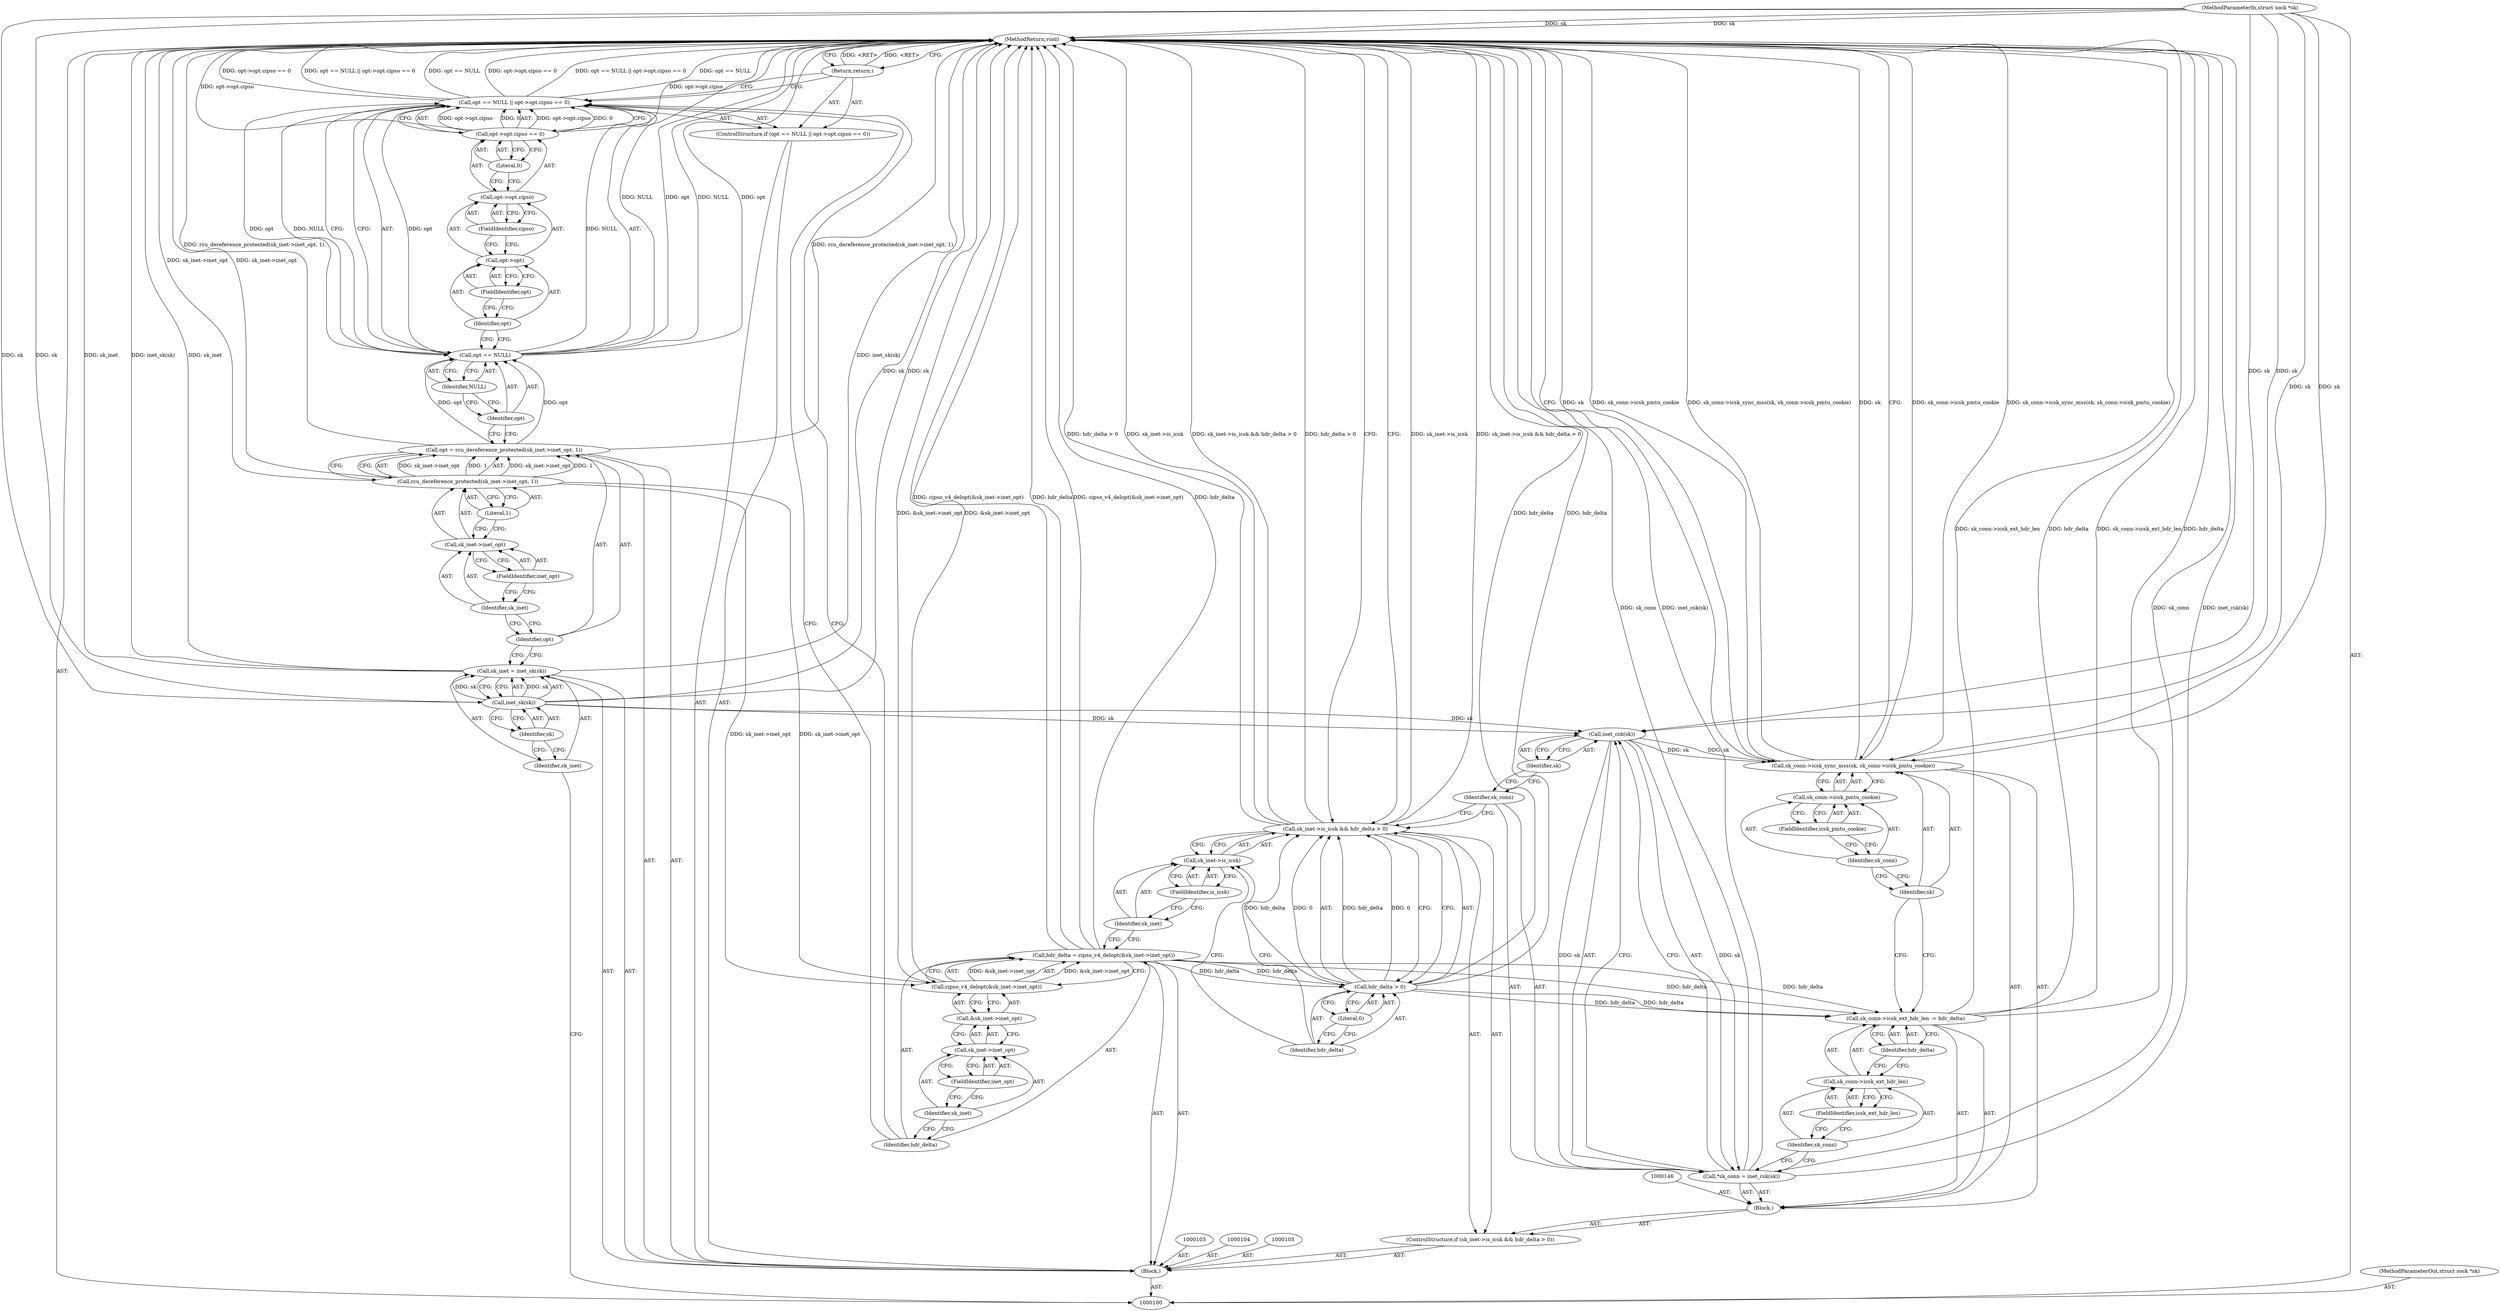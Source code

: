 digraph "0_linux_f6d8bd051c391c1c0458a30b2a7abcd939329259_8" {
"1000161" [label="(MethodReturn,void)"];
"1000101" [label="(MethodParameterIn,struct sock *sk)"];
"1000236" [label="(MethodParameterOut,struct sock *sk)"];
"1000129" [label="(Return,return;)"];
"1000130" [label="(Call,hdr_delta = cipso_v4_delopt(&sk_inet->inet_opt))"];
"1000131" [label="(Identifier,hdr_delta)"];
"1000132" [label="(Call,cipso_v4_delopt(&sk_inet->inet_opt))"];
"1000133" [label="(Call,&sk_inet->inet_opt)"];
"1000134" [label="(Call,sk_inet->inet_opt)"];
"1000135" [label="(Identifier,sk_inet)"];
"1000136" [label="(FieldIdentifier,inet_opt)"];
"1000141" [label="(FieldIdentifier,is_icsk)"];
"1000137" [label="(ControlStructure,if (sk_inet->is_icsk && hdr_delta > 0))"];
"1000142" [label="(Call,hdr_delta > 0)"];
"1000143" [label="(Identifier,hdr_delta)"];
"1000144" [label="(Literal,0)"];
"1000138" [label="(Call,sk_inet->is_icsk && hdr_delta > 0)"];
"1000139" [label="(Call,sk_inet->is_icsk)"];
"1000140" [label="(Identifier,sk_inet)"];
"1000145" [label="(Block,)"];
"1000147" [label="(Call,*sk_conn = inet_csk(sk))"];
"1000148" [label="(Identifier,sk_conn)"];
"1000149" [label="(Call,inet_csk(sk))"];
"1000150" [label="(Identifier,sk)"];
"1000154" [label="(FieldIdentifier,icsk_ext_hdr_len)"];
"1000151" [label="(Call,sk_conn->icsk_ext_hdr_len -= hdr_delta)"];
"1000152" [label="(Call,sk_conn->icsk_ext_hdr_len)"];
"1000153" [label="(Identifier,sk_conn)"];
"1000155" [label="(Identifier,hdr_delta)"];
"1000156" [label="(Call,sk_conn->icsk_sync_mss(sk, sk_conn->icsk_pmtu_cookie))"];
"1000157" [label="(Identifier,sk)"];
"1000158" [label="(Call,sk_conn->icsk_pmtu_cookie)"];
"1000159" [label="(Identifier,sk_conn)"];
"1000160" [label="(FieldIdentifier,icsk_pmtu_cookie)"];
"1000102" [label="(Block,)"];
"1000108" [label="(Call,inet_sk(sk))"];
"1000106" [label="(Call,sk_inet = inet_sk(sk))"];
"1000107" [label="(Identifier,sk_inet)"];
"1000109" [label="(Identifier,sk)"];
"1000110" [label="(Call,opt = rcu_dereference_protected(sk_inet->inet_opt, 1))"];
"1000111" [label="(Identifier,opt)"];
"1000113" [label="(Call,sk_inet->inet_opt)"];
"1000114" [label="(Identifier,sk_inet)"];
"1000115" [label="(FieldIdentifier,inet_opt)"];
"1000116" [label="(Literal,1)"];
"1000112" [label="(Call,rcu_dereference_protected(sk_inet->inet_opt, 1))"];
"1000117" [label="(ControlStructure,if (opt == NULL || opt->opt.cipso == 0))"];
"1000121" [label="(Identifier,NULL)"];
"1000122" [label="(Call,opt->opt.cipso == 0)"];
"1000123" [label="(Call,opt->opt.cipso)"];
"1000124" [label="(Call,opt->opt)"];
"1000125" [label="(Identifier,opt)"];
"1000126" [label="(FieldIdentifier,opt)"];
"1000127" [label="(FieldIdentifier,cipso)"];
"1000128" [label="(Literal,0)"];
"1000118" [label="(Call,opt == NULL || opt->opt.cipso == 0)"];
"1000119" [label="(Call,opt == NULL)"];
"1000120" [label="(Identifier,opt)"];
"1000161" -> "1000100"  [label="AST: "];
"1000161" -> "1000129"  [label="CFG: "];
"1000161" -> "1000156"  [label="CFG: "];
"1000161" -> "1000138"  [label="CFG: "];
"1000138" -> "1000161"  [label="DDG: hdr_delta > 0"];
"1000138" -> "1000161"  [label="DDG: sk_inet->is_icsk"];
"1000138" -> "1000161"  [label="DDG: sk_inet->is_icsk && hdr_delta > 0"];
"1000106" -> "1000161"  [label="DDG: inet_sk(sk)"];
"1000106" -> "1000161"  [label="DDG: sk_inet"];
"1000156" -> "1000161"  [label="DDG: sk"];
"1000156" -> "1000161"  [label="DDG: sk_conn->icsk_pmtu_cookie"];
"1000156" -> "1000161"  [label="DDG: sk_conn->icsk_sync_mss(sk, sk_conn->icsk_pmtu_cookie)"];
"1000151" -> "1000161"  [label="DDG: sk_conn->icsk_ext_hdr_len"];
"1000151" -> "1000161"  [label="DDG: hdr_delta"];
"1000119" -> "1000161"  [label="DDG: NULL"];
"1000119" -> "1000161"  [label="DDG: opt"];
"1000118" -> "1000161"  [label="DDG: opt == NULL || opt->opt.cipso == 0"];
"1000118" -> "1000161"  [label="DDG: opt == NULL"];
"1000118" -> "1000161"  [label="DDG: opt->opt.cipso == 0"];
"1000130" -> "1000161"  [label="DDG: hdr_delta"];
"1000130" -> "1000161"  [label="DDG: cipso_v4_delopt(&sk_inet->inet_opt)"];
"1000122" -> "1000161"  [label="DDG: opt->opt.cipso"];
"1000147" -> "1000161"  [label="DDG: inet_csk(sk)"];
"1000147" -> "1000161"  [label="DDG: sk_conn"];
"1000132" -> "1000161"  [label="DDG: &sk_inet->inet_opt"];
"1000110" -> "1000161"  [label="DDG: rcu_dereference_protected(sk_inet->inet_opt, 1)"];
"1000112" -> "1000161"  [label="DDG: sk_inet->inet_opt"];
"1000101" -> "1000161"  [label="DDG: sk"];
"1000142" -> "1000161"  [label="DDG: hdr_delta"];
"1000108" -> "1000161"  [label="DDG: sk"];
"1000129" -> "1000161"  [label="DDG: <RET>"];
"1000101" -> "1000100"  [label="AST: "];
"1000101" -> "1000161"  [label="DDG: sk"];
"1000101" -> "1000108"  [label="DDG: sk"];
"1000101" -> "1000149"  [label="DDG: sk"];
"1000101" -> "1000156"  [label="DDG: sk"];
"1000236" -> "1000100"  [label="AST: "];
"1000129" -> "1000117"  [label="AST: "];
"1000129" -> "1000118"  [label="CFG: "];
"1000161" -> "1000129"  [label="CFG: "];
"1000129" -> "1000161"  [label="DDG: <RET>"];
"1000130" -> "1000102"  [label="AST: "];
"1000130" -> "1000132"  [label="CFG: "];
"1000131" -> "1000130"  [label="AST: "];
"1000132" -> "1000130"  [label="AST: "];
"1000140" -> "1000130"  [label="CFG: "];
"1000130" -> "1000161"  [label="DDG: hdr_delta"];
"1000130" -> "1000161"  [label="DDG: cipso_v4_delopt(&sk_inet->inet_opt)"];
"1000132" -> "1000130"  [label="DDG: &sk_inet->inet_opt"];
"1000130" -> "1000142"  [label="DDG: hdr_delta"];
"1000130" -> "1000151"  [label="DDG: hdr_delta"];
"1000131" -> "1000130"  [label="AST: "];
"1000131" -> "1000118"  [label="CFG: "];
"1000135" -> "1000131"  [label="CFG: "];
"1000132" -> "1000130"  [label="AST: "];
"1000132" -> "1000133"  [label="CFG: "];
"1000133" -> "1000132"  [label="AST: "];
"1000130" -> "1000132"  [label="CFG: "];
"1000132" -> "1000161"  [label="DDG: &sk_inet->inet_opt"];
"1000132" -> "1000130"  [label="DDG: &sk_inet->inet_opt"];
"1000112" -> "1000132"  [label="DDG: sk_inet->inet_opt"];
"1000133" -> "1000132"  [label="AST: "];
"1000133" -> "1000134"  [label="CFG: "];
"1000134" -> "1000133"  [label="AST: "];
"1000132" -> "1000133"  [label="CFG: "];
"1000134" -> "1000133"  [label="AST: "];
"1000134" -> "1000136"  [label="CFG: "];
"1000135" -> "1000134"  [label="AST: "];
"1000136" -> "1000134"  [label="AST: "];
"1000133" -> "1000134"  [label="CFG: "];
"1000135" -> "1000134"  [label="AST: "];
"1000135" -> "1000131"  [label="CFG: "];
"1000136" -> "1000135"  [label="CFG: "];
"1000136" -> "1000134"  [label="AST: "];
"1000136" -> "1000135"  [label="CFG: "];
"1000134" -> "1000136"  [label="CFG: "];
"1000141" -> "1000139"  [label="AST: "];
"1000141" -> "1000140"  [label="CFG: "];
"1000139" -> "1000141"  [label="CFG: "];
"1000137" -> "1000102"  [label="AST: "];
"1000138" -> "1000137"  [label="AST: "];
"1000145" -> "1000137"  [label="AST: "];
"1000142" -> "1000138"  [label="AST: "];
"1000142" -> "1000144"  [label="CFG: "];
"1000143" -> "1000142"  [label="AST: "];
"1000144" -> "1000142"  [label="AST: "];
"1000138" -> "1000142"  [label="CFG: "];
"1000142" -> "1000161"  [label="DDG: hdr_delta"];
"1000142" -> "1000138"  [label="DDG: hdr_delta"];
"1000142" -> "1000138"  [label="DDG: 0"];
"1000130" -> "1000142"  [label="DDG: hdr_delta"];
"1000142" -> "1000151"  [label="DDG: hdr_delta"];
"1000143" -> "1000142"  [label="AST: "];
"1000143" -> "1000139"  [label="CFG: "];
"1000144" -> "1000143"  [label="CFG: "];
"1000144" -> "1000142"  [label="AST: "];
"1000144" -> "1000143"  [label="CFG: "];
"1000142" -> "1000144"  [label="CFG: "];
"1000138" -> "1000137"  [label="AST: "];
"1000138" -> "1000139"  [label="CFG: "];
"1000138" -> "1000142"  [label="CFG: "];
"1000139" -> "1000138"  [label="AST: "];
"1000142" -> "1000138"  [label="AST: "];
"1000148" -> "1000138"  [label="CFG: "];
"1000161" -> "1000138"  [label="CFG: "];
"1000138" -> "1000161"  [label="DDG: hdr_delta > 0"];
"1000138" -> "1000161"  [label="DDG: sk_inet->is_icsk"];
"1000138" -> "1000161"  [label="DDG: sk_inet->is_icsk && hdr_delta > 0"];
"1000142" -> "1000138"  [label="DDG: hdr_delta"];
"1000142" -> "1000138"  [label="DDG: 0"];
"1000139" -> "1000138"  [label="AST: "];
"1000139" -> "1000141"  [label="CFG: "];
"1000140" -> "1000139"  [label="AST: "];
"1000141" -> "1000139"  [label="AST: "];
"1000143" -> "1000139"  [label="CFG: "];
"1000138" -> "1000139"  [label="CFG: "];
"1000140" -> "1000139"  [label="AST: "];
"1000140" -> "1000130"  [label="CFG: "];
"1000141" -> "1000140"  [label="CFG: "];
"1000145" -> "1000137"  [label="AST: "];
"1000146" -> "1000145"  [label="AST: "];
"1000147" -> "1000145"  [label="AST: "];
"1000151" -> "1000145"  [label="AST: "];
"1000156" -> "1000145"  [label="AST: "];
"1000147" -> "1000145"  [label="AST: "];
"1000147" -> "1000149"  [label="CFG: "];
"1000148" -> "1000147"  [label="AST: "];
"1000149" -> "1000147"  [label="AST: "];
"1000153" -> "1000147"  [label="CFG: "];
"1000147" -> "1000161"  [label="DDG: inet_csk(sk)"];
"1000147" -> "1000161"  [label="DDG: sk_conn"];
"1000149" -> "1000147"  [label="DDG: sk"];
"1000148" -> "1000147"  [label="AST: "];
"1000148" -> "1000138"  [label="CFG: "];
"1000150" -> "1000148"  [label="CFG: "];
"1000149" -> "1000147"  [label="AST: "];
"1000149" -> "1000150"  [label="CFG: "];
"1000150" -> "1000149"  [label="AST: "];
"1000147" -> "1000149"  [label="CFG: "];
"1000149" -> "1000147"  [label="DDG: sk"];
"1000108" -> "1000149"  [label="DDG: sk"];
"1000101" -> "1000149"  [label="DDG: sk"];
"1000149" -> "1000156"  [label="DDG: sk"];
"1000150" -> "1000149"  [label="AST: "];
"1000150" -> "1000148"  [label="CFG: "];
"1000149" -> "1000150"  [label="CFG: "];
"1000154" -> "1000152"  [label="AST: "];
"1000154" -> "1000153"  [label="CFG: "];
"1000152" -> "1000154"  [label="CFG: "];
"1000151" -> "1000145"  [label="AST: "];
"1000151" -> "1000155"  [label="CFG: "];
"1000152" -> "1000151"  [label="AST: "];
"1000155" -> "1000151"  [label="AST: "];
"1000157" -> "1000151"  [label="CFG: "];
"1000151" -> "1000161"  [label="DDG: sk_conn->icsk_ext_hdr_len"];
"1000151" -> "1000161"  [label="DDG: hdr_delta"];
"1000142" -> "1000151"  [label="DDG: hdr_delta"];
"1000130" -> "1000151"  [label="DDG: hdr_delta"];
"1000152" -> "1000151"  [label="AST: "];
"1000152" -> "1000154"  [label="CFG: "];
"1000153" -> "1000152"  [label="AST: "];
"1000154" -> "1000152"  [label="AST: "];
"1000155" -> "1000152"  [label="CFG: "];
"1000153" -> "1000152"  [label="AST: "];
"1000153" -> "1000147"  [label="CFG: "];
"1000154" -> "1000153"  [label="CFG: "];
"1000155" -> "1000151"  [label="AST: "];
"1000155" -> "1000152"  [label="CFG: "];
"1000151" -> "1000155"  [label="CFG: "];
"1000156" -> "1000145"  [label="AST: "];
"1000156" -> "1000158"  [label="CFG: "];
"1000157" -> "1000156"  [label="AST: "];
"1000158" -> "1000156"  [label="AST: "];
"1000161" -> "1000156"  [label="CFG: "];
"1000156" -> "1000161"  [label="DDG: sk"];
"1000156" -> "1000161"  [label="DDG: sk_conn->icsk_pmtu_cookie"];
"1000156" -> "1000161"  [label="DDG: sk_conn->icsk_sync_mss(sk, sk_conn->icsk_pmtu_cookie)"];
"1000149" -> "1000156"  [label="DDG: sk"];
"1000101" -> "1000156"  [label="DDG: sk"];
"1000157" -> "1000156"  [label="AST: "];
"1000157" -> "1000151"  [label="CFG: "];
"1000159" -> "1000157"  [label="CFG: "];
"1000158" -> "1000156"  [label="AST: "];
"1000158" -> "1000160"  [label="CFG: "];
"1000159" -> "1000158"  [label="AST: "];
"1000160" -> "1000158"  [label="AST: "];
"1000156" -> "1000158"  [label="CFG: "];
"1000159" -> "1000158"  [label="AST: "];
"1000159" -> "1000157"  [label="CFG: "];
"1000160" -> "1000159"  [label="CFG: "];
"1000160" -> "1000158"  [label="AST: "];
"1000160" -> "1000159"  [label="CFG: "];
"1000158" -> "1000160"  [label="CFG: "];
"1000102" -> "1000100"  [label="AST: "];
"1000103" -> "1000102"  [label="AST: "];
"1000104" -> "1000102"  [label="AST: "];
"1000105" -> "1000102"  [label="AST: "];
"1000106" -> "1000102"  [label="AST: "];
"1000110" -> "1000102"  [label="AST: "];
"1000117" -> "1000102"  [label="AST: "];
"1000130" -> "1000102"  [label="AST: "];
"1000137" -> "1000102"  [label="AST: "];
"1000108" -> "1000106"  [label="AST: "];
"1000108" -> "1000109"  [label="CFG: "];
"1000109" -> "1000108"  [label="AST: "];
"1000106" -> "1000108"  [label="CFG: "];
"1000108" -> "1000161"  [label="DDG: sk"];
"1000108" -> "1000106"  [label="DDG: sk"];
"1000101" -> "1000108"  [label="DDG: sk"];
"1000108" -> "1000149"  [label="DDG: sk"];
"1000106" -> "1000102"  [label="AST: "];
"1000106" -> "1000108"  [label="CFG: "];
"1000107" -> "1000106"  [label="AST: "];
"1000108" -> "1000106"  [label="AST: "];
"1000111" -> "1000106"  [label="CFG: "];
"1000106" -> "1000161"  [label="DDG: inet_sk(sk)"];
"1000106" -> "1000161"  [label="DDG: sk_inet"];
"1000108" -> "1000106"  [label="DDG: sk"];
"1000107" -> "1000106"  [label="AST: "];
"1000107" -> "1000100"  [label="CFG: "];
"1000109" -> "1000107"  [label="CFG: "];
"1000109" -> "1000108"  [label="AST: "];
"1000109" -> "1000107"  [label="CFG: "];
"1000108" -> "1000109"  [label="CFG: "];
"1000110" -> "1000102"  [label="AST: "];
"1000110" -> "1000112"  [label="CFG: "];
"1000111" -> "1000110"  [label="AST: "];
"1000112" -> "1000110"  [label="AST: "];
"1000120" -> "1000110"  [label="CFG: "];
"1000110" -> "1000161"  [label="DDG: rcu_dereference_protected(sk_inet->inet_opt, 1)"];
"1000112" -> "1000110"  [label="DDG: sk_inet->inet_opt"];
"1000112" -> "1000110"  [label="DDG: 1"];
"1000110" -> "1000119"  [label="DDG: opt"];
"1000111" -> "1000110"  [label="AST: "];
"1000111" -> "1000106"  [label="CFG: "];
"1000114" -> "1000111"  [label="CFG: "];
"1000113" -> "1000112"  [label="AST: "];
"1000113" -> "1000115"  [label="CFG: "];
"1000114" -> "1000113"  [label="AST: "];
"1000115" -> "1000113"  [label="AST: "];
"1000116" -> "1000113"  [label="CFG: "];
"1000114" -> "1000113"  [label="AST: "];
"1000114" -> "1000111"  [label="CFG: "];
"1000115" -> "1000114"  [label="CFG: "];
"1000115" -> "1000113"  [label="AST: "];
"1000115" -> "1000114"  [label="CFG: "];
"1000113" -> "1000115"  [label="CFG: "];
"1000116" -> "1000112"  [label="AST: "];
"1000116" -> "1000113"  [label="CFG: "];
"1000112" -> "1000116"  [label="CFG: "];
"1000112" -> "1000110"  [label="AST: "];
"1000112" -> "1000116"  [label="CFG: "];
"1000113" -> "1000112"  [label="AST: "];
"1000116" -> "1000112"  [label="AST: "];
"1000110" -> "1000112"  [label="CFG: "];
"1000112" -> "1000161"  [label="DDG: sk_inet->inet_opt"];
"1000112" -> "1000110"  [label="DDG: sk_inet->inet_opt"];
"1000112" -> "1000110"  [label="DDG: 1"];
"1000112" -> "1000132"  [label="DDG: sk_inet->inet_opt"];
"1000117" -> "1000102"  [label="AST: "];
"1000118" -> "1000117"  [label="AST: "];
"1000129" -> "1000117"  [label="AST: "];
"1000121" -> "1000119"  [label="AST: "];
"1000121" -> "1000120"  [label="CFG: "];
"1000119" -> "1000121"  [label="CFG: "];
"1000122" -> "1000118"  [label="AST: "];
"1000122" -> "1000128"  [label="CFG: "];
"1000123" -> "1000122"  [label="AST: "];
"1000128" -> "1000122"  [label="AST: "];
"1000118" -> "1000122"  [label="CFG: "];
"1000122" -> "1000161"  [label="DDG: opt->opt.cipso"];
"1000122" -> "1000118"  [label="DDG: opt->opt.cipso"];
"1000122" -> "1000118"  [label="DDG: 0"];
"1000123" -> "1000122"  [label="AST: "];
"1000123" -> "1000127"  [label="CFG: "];
"1000124" -> "1000123"  [label="AST: "];
"1000127" -> "1000123"  [label="AST: "];
"1000128" -> "1000123"  [label="CFG: "];
"1000124" -> "1000123"  [label="AST: "];
"1000124" -> "1000126"  [label="CFG: "];
"1000125" -> "1000124"  [label="AST: "];
"1000126" -> "1000124"  [label="AST: "];
"1000127" -> "1000124"  [label="CFG: "];
"1000125" -> "1000124"  [label="AST: "];
"1000125" -> "1000119"  [label="CFG: "];
"1000126" -> "1000125"  [label="CFG: "];
"1000126" -> "1000124"  [label="AST: "];
"1000126" -> "1000125"  [label="CFG: "];
"1000124" -> "1000126"  [label="CFG: "];
"1000127" -> "1000123"  [label="AST: "];
"1000127" -> "1000124"  [label="CFG: "];
"1000123" -> "1000127"  [label="CFG: "];
"1000128" -> "1000122"  [label="AST: "];
"1000128" -> "1000123"  [label="CFG: "];
"1000122" -> "1000128"  [label="CFG: "];
"1000118" -> "1000117"  [label="AST: "];
"1000118" -> "1000119"  [label="CFG: "];
"1000118" -> "1000122"  [label="CFG: "];
"1000119" -> "1000118"  [label="AST: "];
"1000122" -> "1000118"  [label="AST: "];
"1000129" -> "1000118"  [label="CFG: "];
"1000131" -> "1000118"  [label="CFG: "];
"1000118" -> "1000161"  [label="DDG: opt == NULL || opt->opt.cipso == 0"];
"1000118" -> "1000161"  [label="DDG: opt == NULL"];
"1000118" -> "1000161"  [label="DDG: opt->opt.cipso == 0"];
"1000119" -> "1000118"  [label="DDG: opt"];
"1000119" -> "1000118"  [label="DDG: NULL"];
"1000122" -> "1000118"  [label="DDG: opt->opt.cipso"];
"1000122" -> "1000118"  [label="DDG: 0"];
"1000119" -> "1000118"  [label="AST: "];
"1000119" -> "1000121"  [label="CFG: "];
"1000120" -> "1000119"  [label="AST: "];
"1000121" -> "1000119"  [label="AST: "];
"1000125" -> "1000119"  [label="CFG: "];
"1000118" -> "1000119"  [label="CFG: "];
"1000119" -> "1000161"  [label="DDG: NULL"];
"1000119" -> "1000161"  [label="DDG: opt"];
"1000119" -> "1000118"  [label="DDG: opt"];
"1000119" -> "1000118"  [label="DDG: NULL"];
"1000110" -> "1000119"  [label="DDG: opt"];
"1000120" -> "1000119"  [label="AST: "];
"1000120" -> "1000110"  [label="CFG: "];
"1000121" -> "1000120"  [label="CFG: "];
}
